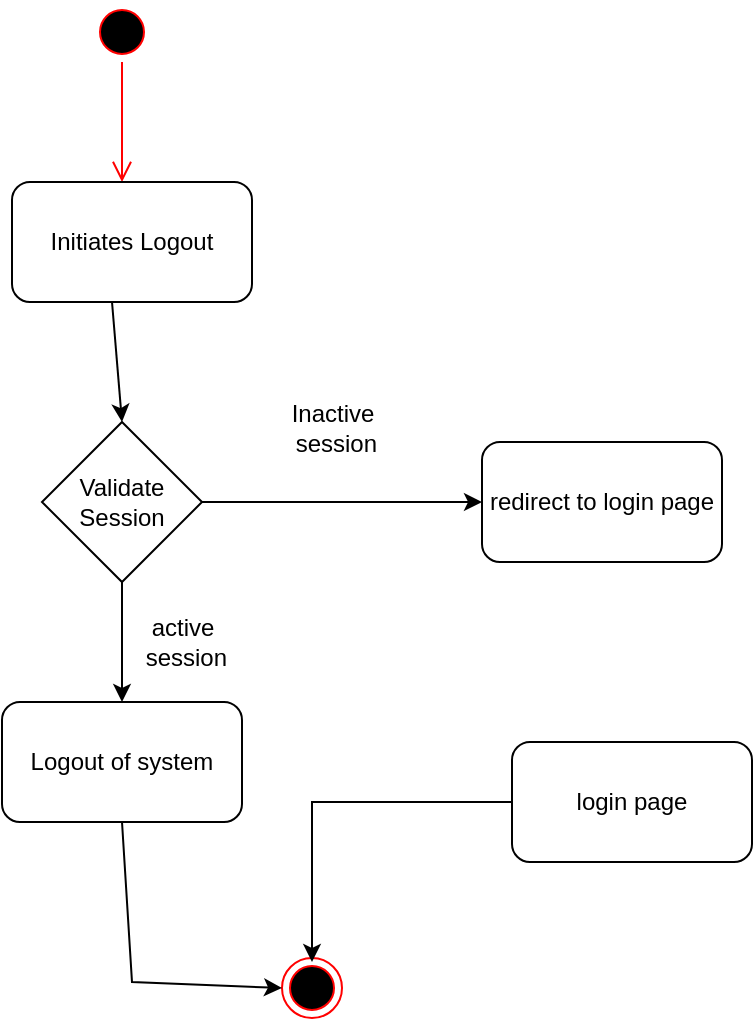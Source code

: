 <mxfile version="24.7.14">
  <diagram name="Page-1" id="CrLthFBTei8RshZk1S5P">
    <mxGraphModel dx="864" dy="466" grid="1" gridSize="10" guides="1" tooltips="1" connect="1" arrows="1" fold="1" page="1" pageScale="1" pageWidth="850" pageHeight="1100" math="0" shadow="0">
      <root>
        <mxCell id="0" />
        <mxCell id="1" parent="0" />
        <mxCell id="BoYmpK9ckrPkbvIWxogE-1" value="" style="ellipse;html=1;shape=startState;fillColor=#000000;strokeColor=#ff0000;" vertex="1" parent="1">
          <mxGeometry x="110" y="60" width="30" height="30" as="geometry" />
        </mxCell>
        <mxCell id="BoYmpK9ckrPkbvIWxogE-2" value="" style="edgeStyle=orthogonalEdgeStyle;html=1;verticalAlign=bottom;endArrow=open;endSize=8;strokeColor=#ff0000;rounded=0;" edge="1" source="BoYmpK9ckrPkbvIWxogE-1" parent="1">
          <mxGeometry relative="1" as="geometry">
            <mxPoint x="125" y="150" as="targetPoint" />
          </mxGeometry>
        </mxCell>
        <mxCell id="BoYmpK9ckrPkbvIWxogE-3" value="Initiates Logout" style="rounded=1;whiteSpace=wrap;html=1;" vertex="1" parent="1">
          <mxGeometry x="70" y="150" width="120" height="60" as="geometry" />
        </mxCell>
        <mxCell id="BoYmpK9ckrPkbvIWxogE-4" value="Validate Session" style="rhombus;whiteSpace=wrap;html=1;" vertex="1" parent="1">
          <mxGeometry x="85" y="270" width="80" height="80" as="geometry" />
        </mxCell>
        <mxCell id="BoYmpK9ckrPkbvIWxogE-5" value="Logout of system" style="rounded=1;whiteSpace=wrap;html=1;" vertex="1" parent="1">
          <mxGeometry x="65" y="410" width="120" height="60" as="geometry" />
        </mxCell>
        <mxCell id="BoYmpK9ckrPkbvIWxogE-6" value="redirect to login page" style="rounded=1;whiteSpace=wrap;html=1;" vertex="1" parent="1">
          <mxGeometry x="305" y="280" width="120" height="60" as="geometry" />
        </mxCell>
        <mxCell id="BoYmpK9ckrPkbvIWxogE-7" value="login page" style="rounded=1;whiteSpace=wrap;html=1;" vertex="1" parent="1">
          <mxGeometry x="320" y="430" width="120" height="60" as="geometry" />
        </mxCell>
        <mxCell id="BoYmpK9ckrPkbvIWxogE-8" value="" style="endArrow=classic;html=1;rounded=0;entryX=0.5;entryY=0;entryDx=0;entryDy=0;" edge="1" parent="1" target="BoYmpK9ckrPkbvIWxogE-4">
          <mxGeometry width="50" height="50" relative="1" as="geometry">
            <mxPoint x="120" y="210" as="sourcePoint" />
            <mxPoint x="450" y="320" as="targetPoint" />
          </mxGeometry>
        </mxCell>
        <mxCell id="BoYmpK9ckrPkbvIWxogE-9" value="" style="endArrow=classic;html=1;rounded=0;entryX=0.5;entryY=0;entryDx=0;entryDy=0;exitX=0.5;exitY=1;exitDx=0;exitDy=0;" edge="1" parent="1" source="BoYmpK9ckrPkbvIWxogE-4" target="BoYmpK9ckrPkbvIWxogE-5">
          <mxGeometry width="50" height="50" relative="1" as="geometry">
            <mxPoint x="122.5" y="360" as="sourcePoint" />
            <mxPoint x="127.5" y="420" as="targetPoint" />
          </mxGeometry>
        </mxCell>
        <mxCell id="BoYmpK9ckrPkbvIWxogE-10" value="" style="endArrow=classic;html=1;rounded=0;entryX=0;entryY=0.5;entryDx=0;entryDy=0;exitX=1;exitY=0.5;exitDx=0;exitDy=0;" edge="1" parent="1" source="BoYmpK9ckrPkbvIWxogE-4" target="BoYmpK9ckrPkbvIWxogE-6">
          <mxGeometry width="50" height="50" relative="1" as="geometry">
            <mxPoint x="170" y="320" as="sourcePoint" />
            <mxPoint x="135" y="420" as="targetPoint" />
          </mxGeometry>
        </mxCell>
        <mxCell id="BoYmpK9ckrPkbvIWxogE-11" value="Inactive&lt;div&gt;&amp;nbsp;session&lt;/div&gt;" style="text;html=1;align=center;verticalAlign=middle;resizable=0;points=[];autosize=1;strokeColor=none;fillColor=none;" vertex="1" parent="1">
          <mxGeometry x="195" y="253" width="70" height="40" as="geometry" />
        </mxCell>
        <mxCell id="BoYmpK9ckrPkbvIWxogE-12" value="active&lt;div&gt;&amp;nbsp;session&lt;/div&gt;" style="text;html=1;align=center;verticalAlign=middle;resizable=0;points=[];autosize=1;strokeColor=none;fillColor=none;" vertex="1" parent="1">
          <mxGeometry x="120" y="360" width="70" height="40" as="geometry" />
        </mxCell>
        <mxCell id="BoYmpK9ckrPkbvIWxogE-13" value="" style="ellipse;html=1;shape=endState;fillColor=#000000;strokeColor=#ff0000;" vertex="1" parent="1">
          <mxGeometry x="205" y="538" width="30" height="30" as="geometry" />
        </mxCell>
        <mxCell id="BoYmpK9ckrPkbvIWxogE-14" value="" style="endArrow=classic;html=1;rounded=0;exitX=0;exitY=0.5;exitDx=0;exitDy=0;" edge="1" parent="1" source="BoYmpK9ckrPkbvIWxogE-7">
          <mxGeometry width="50" height="50" relative="1" as="geometry">
            <mxPoint x="400" y="370" as="sourcePoint" />
            <mxPoint x="220" y="540" as="targetPoint" />
            <Array as="points">
              <mxPoint x="220" y="460" />
            </Array>
          </mxGeometry>
        </mxCell>
        <mxCell id="BoYmpK9ckrPkbvIWxogE-15" value="" style="endArrow=classic;html=1;rounded=0;exitX=0.5;exitY=1;exitDx=0;exitDy=0;entryX=0;entryY=0.5;entryDx=0;entryDy=0;" edge="1" parent="1" source="BoYmpK9ckrPkbvIWxogE-5" target="BoYmpK9ckrPkbvIWxogE-13">
          <mxGeometry width="50" height="50" relative="1" as="geometry">
            <mxPoint x="400" y="370" as="sourcePoint" />
            <mxPoint x="125" y="570" as="targetPoint" />
            <Array as="points">
              <mxPoint x="130" y="550" />
            </Array>
          </mxGeometry>
        </mxCell>
      </root>
    </mxGraphModel>
  </diagram>
</mxfile>
